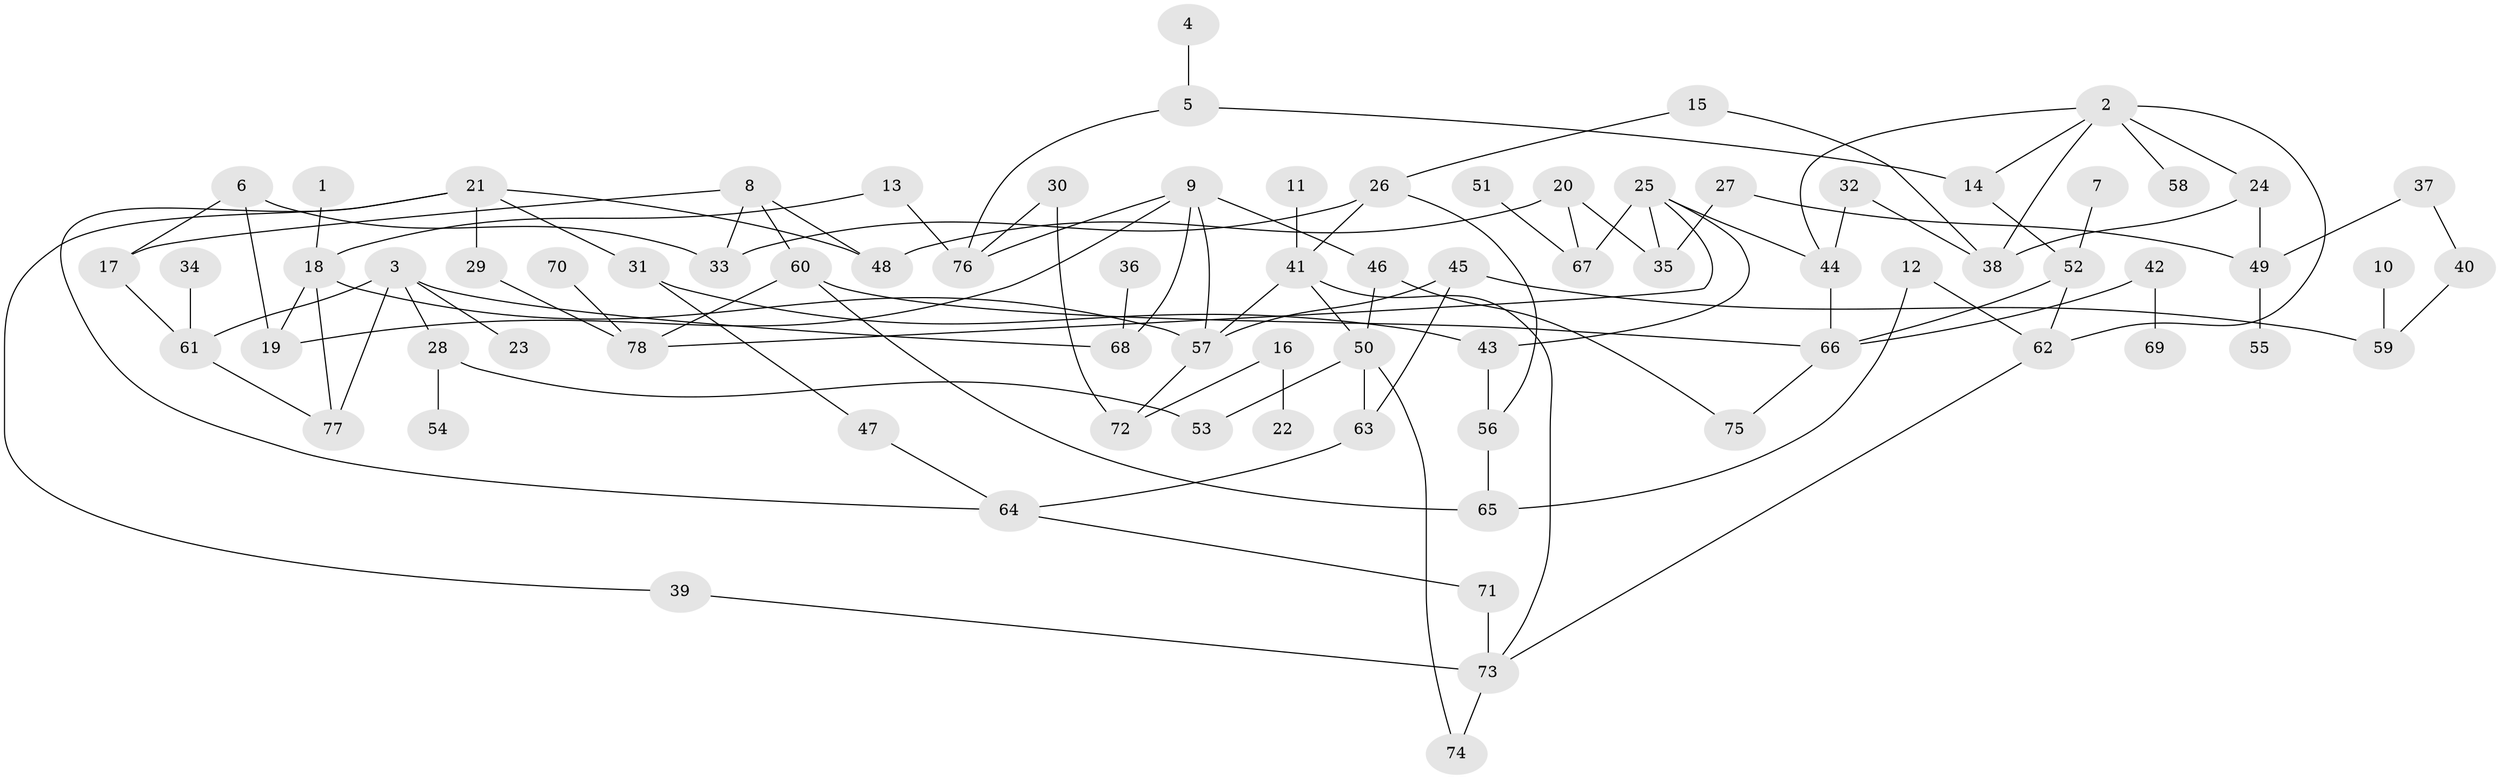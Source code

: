 // Generated by graph-tools (version 1.1) at 2025/33/03/09/25 02:33:35]
// undirected, 78 vertices, 111 edges
graph export_dot {
graph [start="1"]
  node [color=gray90,style=filled];
  1;
  2;
  3;
  4;
  5;
  6;
  7;
  8;
  9;
  10;
  11;
  12;
  13;
  14;
  15;
  16;
  17;
  18;
  19;
  20;
  21;
  22;
  23;
  24;
  25;
  26;
  27;
  28;
  29;
  30;
  31;
  32;
  33;
  34;
  35;
  36;
  37;
  38;
  39;
  40;
  41;
  42;
  43;
  44;
  45;
  46;
  47;
  48;
  49;
  50;
  51;
  52;
  53;
  54;
  55;
  56;
  57;
  58;
  59;
  60;
  61;
  62;
  63;
  64;
  65;
  66;
  67;
  68;
  69;
  70;
  71;
  72;
  73;
  74;
  75;
  76;
  77;
  78;
  1 -- 18;
  2 -- 14;
  2 -- 24;
  2 -- 38;
  2 -- 44;
  2 -- 58;
  2 -- 62;
  3 -- 23;
  3 -- 28;
  3 -- 61;
  3 -- 68;
  3 -- 77;
  4 -- 5;
  5 -- 14;
  5 -- 76;
  6 -- 17;
  6 -- 19;
  6 -- 33;
  7 -- 52;
  8 -- 17;
  8 -- 33;
  8 -- 48;
  8 -- 60;
  9 -- 19;
  9 -- 46;
  9 -- 57;
  9 -- 68;
  9 -- 76;
  10 -- 59;
  11 -- 41;
  12 -- 62;
  12 -- 65;
  13 -- 18;
  13 -- 76;
  14 -- 52;
  15 -- 26;
  15 -- 38;
  16 -- 22;
  16 -- 72;
  17 -- 61;
  18 -- 19;
  18 -- 57;
  18 -- 77;
  20 -- 35;
  20 -- 48;
  20 -- 67;
  21 -- 29;
  21 -- 31;
  21 -- 39;
  21 -- 48;
  21 -- 64;
  24 -- 38;
  24 -- 49;
  25 -- 35;
  25 -- 43;
  25 -- 44;
  25 -- 67;
  25 -- 78;
  26 -- 33;
  26 -- 41;
  26 -- 56;
  27 -- 35;
  27 -- 49;
  28 -- 53;
  28 -- 54;
  29 -- 78;
  30 -- 72;
  30 -- 76;
  31 -- 43;
  31 -- 47;
  32 -- 38;
  32 -- 44;
  34 -- 61;
  36 -- 68;
  37 -- 40;
  37 -- 49;
  39 -- 73;
  40 -- 59;
  41 -- 50;
  41 -- 57;
  41 -- 73;
  42 -- 66;
  42 -- 69;
  43 -- 56;
  44 -- 66;
  45 -- 57;
  45 -- 59;
  45 -- 63;
  46 -- 50;
  46 -- 75;
  47 -- 64;
  49 -- 55;
  50 -- 53;
  50 -- 63;
  50 -- 74;
  51 -- 67;
  52 -- 62;
  52 -- 66;
  56 -- 65;
  57 -- 72;
  60 -- 65;
  60 -- 66;
  60 -- 78;
  61 -- 77;
  62 -- 73;
  63 -- 64;
  64 -- 71;
  66 -- 75;
  70 -- 78;
  71 -- 73;
  73 -- 74;
}
